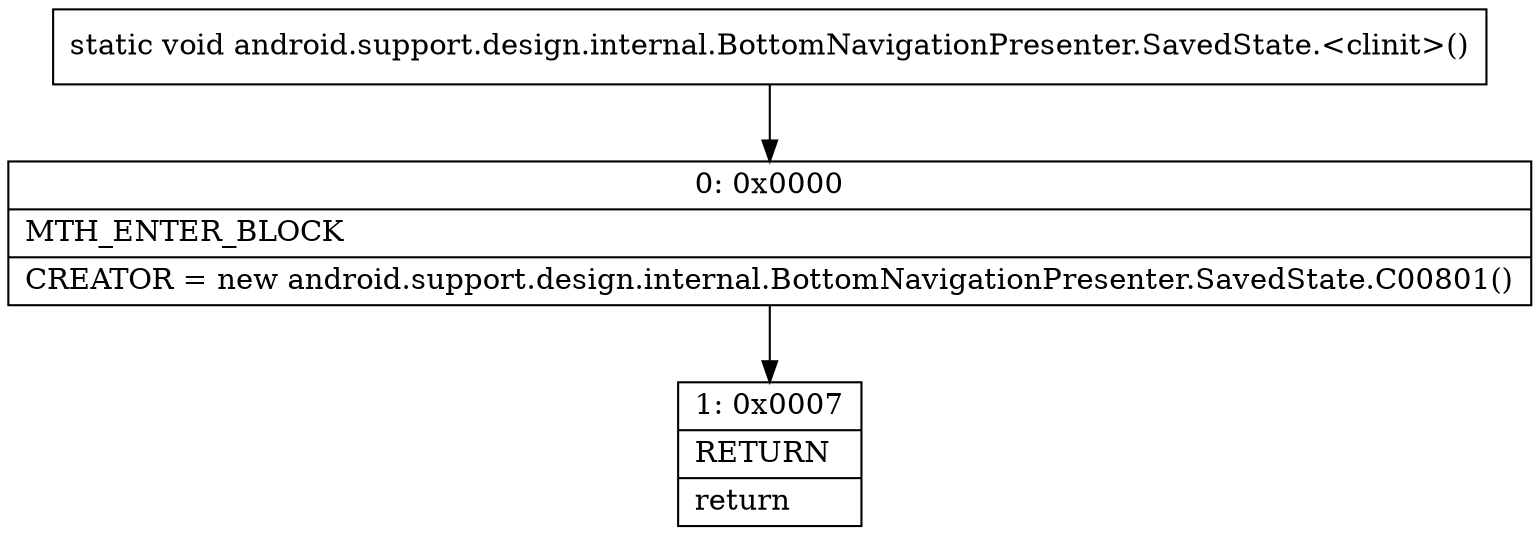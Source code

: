 digraph "CFG forandroid.support.design.internal.BottomNavigationPresenter.SavedState.\<clinit\>()V" {
Node_0 [shape=record,label="{0\:\ 0x0000|MTH_ENTER_BLOCK\l|CREATOR = new android.support.design.internal.BottomNavigationPresenter.SavedState.C00801()\l}"];
Node_1 [shape=record,label="{1\:\ 0x0007|RETURN\l|return\l}"];
MethodNode[shape=record,label="{static void android.support.design.internal.BottomNavigationPresenter.SavedState.\<clinit\>() }"];
MethodNode -> Node_0;
Node_0 -> Node_1;
}

